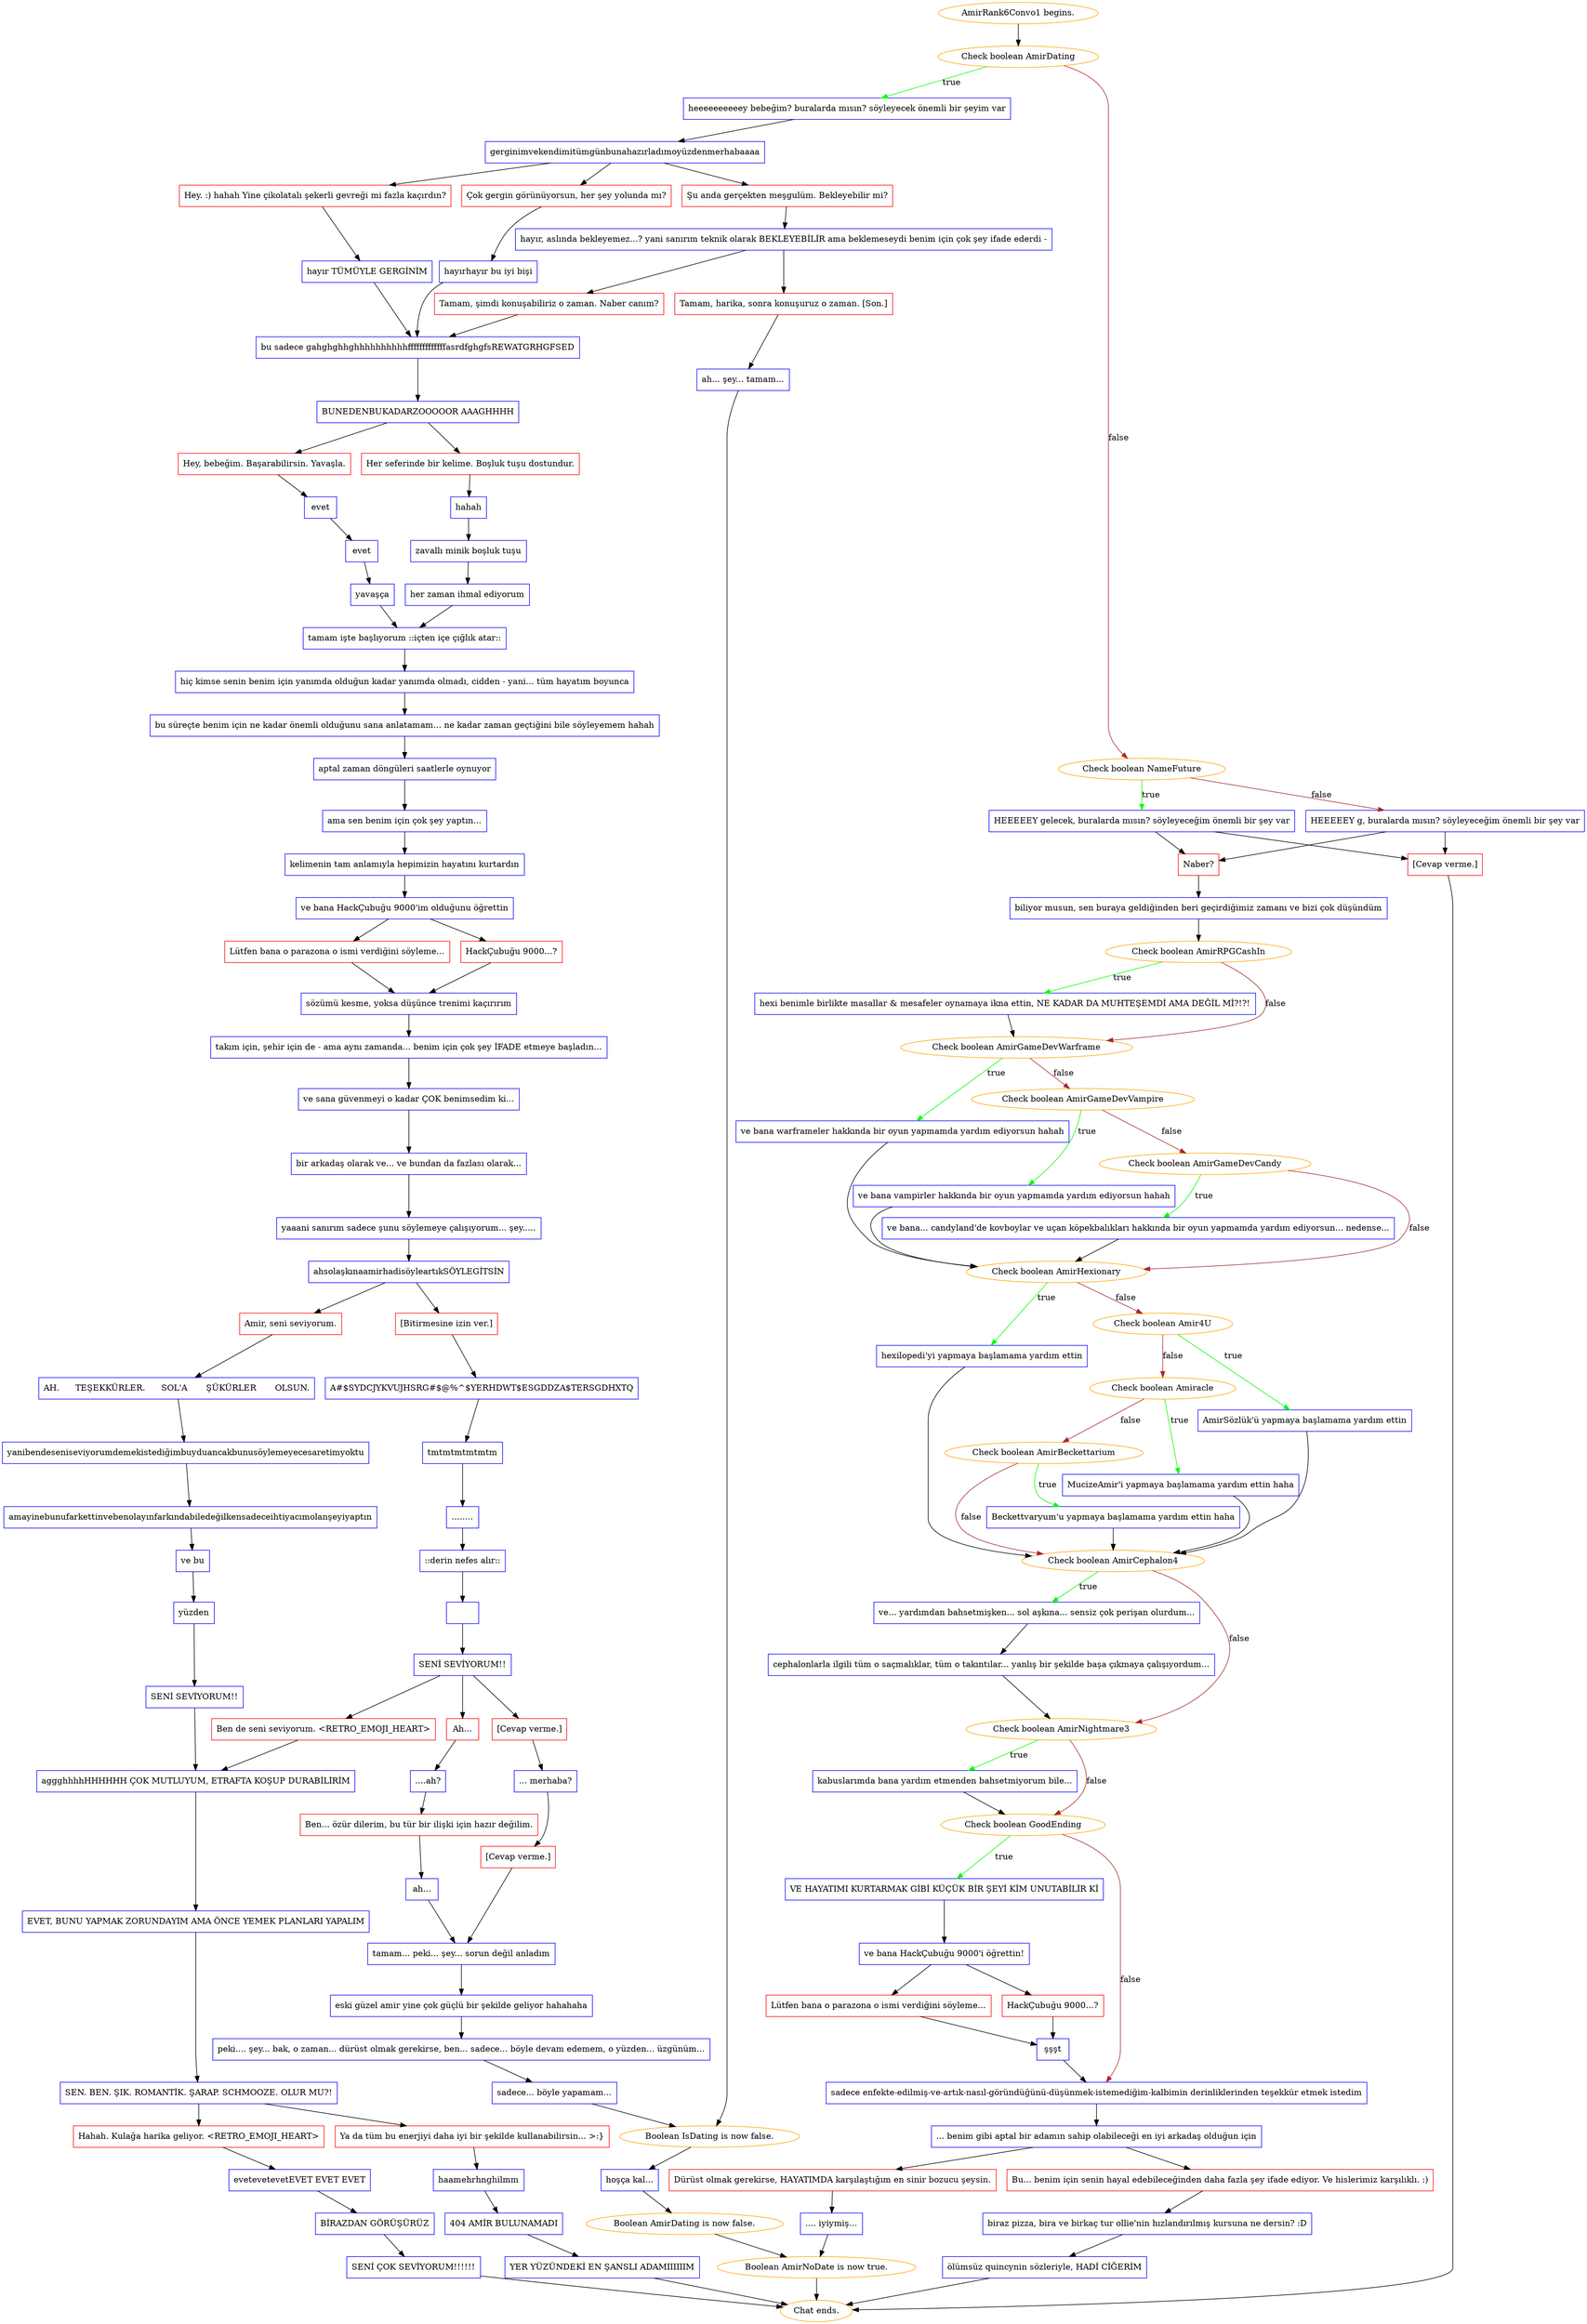 digraph {
	"AmirRank6Convo1 begins." [color=orange];
		"AmirRank6Convo1 begins." -> j2907676971;
	j2907676971 [label="Check boolean AmirDating",color=orange];
		j2907676971 -> j2171535062 [label=true,color=green];
		j2907676971 -> j84055781 [label=false,color=brown];
	j2171535062 [label="heeeeeeeeeey bebeğim? buralarda mısın? söyleyecek önemli bir şeyim var",shape=box,color=blue];
		j2171535062 -> j1814706942;
	j84055781 [label="Check boolean NameFuture",color=orange];
		j84055781 -> j3033173616 [label=true,color=green];
		j84055781 -> j3168557541 [label=false,color=brown];
	j1814706942 [label="gerginimvekendimitümgünbunahazırladımoyüzdenmerhabaaaa",shape=box,color=blue];
		j1814706942 -> j1337999466;
		j1814706942 -> j2090234442;
		j1814706942 -> j2505511984;
	j3033173616 [label="HEEEEEY gelecek, buralarda mısın? söyleyeceğim önemli bir şey var",shape=box,color=blue];
		j3033173616 -> j1934440130;
		j3033173616 -> j638777845;
	j3168557541 [label="HEEEEEY g, buralarda mısın? söyleyeceğim önemli bir şey var",shape=box,color=blue];
		j3168557541 -> j1934440130;
		j3168557541 -> j638777845;
	j1337999466 [label="Hey. :) hahah Yine çikolatalı şekerli gevreği mi fazla kaçırdın?",shape=box,color=red];
		j1337999466 -> j2822443765;
	j2090234442 [label="Çok gergin görünüyorsun, her şey yolunda mı?",shape=box,color=red];
		j2090234442 -> j2591197963;
	j2505511984 [label="Şu anda gerçekten meşgulüm. Bekleyebilir mi?",shape=box,color=red];
		j2505511984 -> j3027480337;
	j1934440130 [label="Naber?",shape=box,color=red];
		j1934440130 -> j919114324;
	j638777845 [label="[Cevap verme.]",shape=box,color=red];
		j638777845 -> "Chat ends.";
	j2822443765 [label="hayır TÜMÜYLE GERGİNİM",shape=box,color=blue];
		j2822443765 -> j3106471470;
	j2591197963 [label="hayırhayır bu iyi bişi",shape=box,color=blue];
		j2591197963 -> j3106471470;
	j3027480337 [label="hayır, aslında bekleyemez...? yani sanırım teknik olarak BEKLEYEBİLİR ama beklemeseydi benim için çok şey ifade ederdi -",shape=box,color=blue];
		j3027480337 -> j1992230592;
		j3027480337 -> j3518633718;
	j919114324 [label="biliyor musun, sen buraya geldiğinden beri geçirdiğimiz zamanı ve bizi çok düşündüm",shape=box,color=blue];
		j919114324 -> j830141940;
	"Chat ends." [color=orange];
	j3106471470 [label="bu sadece gahghghhghhhhhhhhhhfffffffffffffasrdfghgfsREWATGRHGFSED",shape=box,color=blue];
		j3106471470 -> j2571031275;
	j1992230592 [label="Tamam, şimdi konuşabiliriz o zaman. Naber canım?",shape=box,color=red];
		j1992230592 -> j3106471470;
	j3518633718 [label="Tamam, harika, sonra konuşuruz o zaman. [Son.]",shape=box,color=red];
		j3518633718 -> j2019442741;
	j830141940 [label="Check boolean AmirRPGCashIn",color=orange];
		j830141940 -> j33293982 [label=true,color=green];
		j830141940 -> j4216760051 [label=false,color=brown];
	j2571031275 [label="BUNEDENBUKADARZOOOOOR AAAGHHHH",shape=box,color=blue];
		j2571031275 -> j2130447807;
		j2571031275 -> j188791254;
	j2019442741 [label="ah... şey... tamam...",shape=box,color=blue];
		j2019442741 -> j3878861119;
	j33293982 [label="hexi benimle birlikte masallar & mesafeler oynamaya ikna ettin, NE KADAR DA MUHTEŞEMDİ AMA DEĞİL Mİ?!?!",shape=box,color=blue];
		j33293982 -> j4216760051;
	j4216760051 [label="Check boolean AmirGameDevWarframe",color=orange];
		j4216760051 -> j904986865 [label=true,color=green];
		j4216760051 -> j4056341191 [label=false,color=brown];
	j2130447807 [label="Hey, bebeğim. Başarabilirsin. Yavaşla.",shape=box,color=red];
		j2130447807 -> j2633992776;
	j188791254 [label="Her seferinde bir kelime. Boşluk tuşu dostundur.",shape=box,color=red];
		j188791254 -> j4276360826;
	j3878861119 [label="Boolean IsDating is now false.",color=orange];
		j3878861119 -> j2437577855;
	j904986865 [label="ve bana warframeler hakkında bir oyun yapmamda yardım ediyorsun hahah",shape=box,color=blue];
		j904986865 -> j2771251363;
	j4056341191 [label="Check boolean AmirGameDevVampire",color=orange];
		j4056341191 -> j303696498 [label=true,color=green];
		j4056341191 -> j1488436232 [label=false,color=brown];
	j2633992776 [label="evet",shape=box,color=blue];
		j2633992776 -> j2108539012;
	j4276360826 [label="hahah",shape=box,color=blue];
		j4276360826 -> j3607349577;
	j2437577855 [label="hoşça kal...",shape=box,color=blue];
		j2437577855 -> j1800899020;
	j2771251363 [label="Check boolean AmirHexionary",color=orange];
		j2771251363 -> j4286656147 [label=true,color=green];
		j2771251363 -> j266995296 [label=false,color=brown];
	j303696498 [label="ve bana vampirler hakkında bir oyun yapmamda yardım ediyorsun hahah",shape=box,color=blue];
		j303696498 -> j2771251363;
	j1488436232 [label="Check boolean AmirGameDevCandy",color=orange];
		j1488436232 -> j1716683910 [label=true,color=green];
		j1488436232 -> j2771251363 [label=false,color=brown];
	j2108539012 [label="evet",shape=box,color=blue];
		j2108539012 -> j3710403317;
	j3607349577 [label="zavallı minik boşluk tuşu",shape=box,color=blue];
		j3607349577 -> j1673438652;
	j1800899020 [label="Boolean AmirDating is now false.",color=orange];
		j1800899020 -> j2322051913;
	j4286656147 [label="hexilopedi'yi yapmaya başlamama yardım ettin",shape=box,color=blue];
		j4286656147 -> j2466789876;
	j266995296 [label="Check boolean Amir4U",color=orange];
		j266995296 -> j1226208226 [label=true,color=green];
		j266995296 -> j385826836 [label=false,color=brown];
	j1716683910 [label="ve bana... candyland'de kovboylar ve uçan köpekbalıkları hakkında bir oyun yapmamda yardım ediyorsun... nedense...",shape=box,color=blue];
		j1716683910 -> j2771251363;
	j3710403317 [label="yavaşça",shape=box,color=blue];
		j3710403317 -> j550618224;
	j1673438652 [label="her zaman ihmal ediyorum",shape=box,color=blue];
		j1673438652 -> j550618224;
	j2322051913 [label="Boolean AmirNoDate is now true.",color=orange];
		j2322051913 -> "Chat ends.";
	j2466789876 [label="Check boolean AmirCephalon4",color=orange];
		j2466789876 -> j3515935446 [label=true,color=green];
		j2466789876 -> j2019541194 [label=false,color=brown];
	j1226208226 [label="AmirSözlük'ü yapmaya başlamama yardım ettin",shape=box,color=blue];
		j1226208226 -> j2466789876;
	j385826836 [label="Check boolean Amiracle",color=orange];
		j385826836 -> j1753438906 [label=true,color=green];
		j385826836 -> j4078692804 [label=false,color=brown];
	j550618224 [label="tamam işte başlıyorum ::içten içe çığlık atar::",shape=box,color=blue];
		j550618224 -> j1915941150;
	j3515935446 [label="ve... yardımdan bahsetmişken... sol aşkına... sensiz çok perişan olurdum...",shape=box,color=blue];
		j3515935446 -> j1411010265;
	j2019541194 [label="Check boolean AmirNightmare3",color=orange];
		j2019541194 -> j2991768258 [label=true,color=green];
		j2019541194 -> j1660157392 [label=false,color=brown];
	j1753438906 [label="MucizeAmir'i yapmaya başlamama yardım ettin haha",shape=box,color=blue];
		j1753438906 -> j2466789876;
	j4078692804 [label="Check boolean AmirBeckettarium",color=orange];
		j4078692804 -> j1228970771 [label=true,color=green];
		j4078692804 -> j2466789876 [label=false,color=brown];
	j1915941150 [label="hiç kimse senin benim için yanımda olduğun kadar yanımda olmadı, cidden - yani... tüm hayatım boyunca",shape=box,color=blue];
		j1915941150 -> j661466122;
	j1411010265 [label="cephalonlarla ilgili tüm o saçmalıklar, tüm o takıntılar... yanlış bir şekilde başa çıkmaya çalışıyordum...",shape=box,color=blue];
		j1411010265 -> j2019541194;
	j2991768258 [label="kabuslarımda bana yardım etmenden bahsetmiyorum bile...",shape=box,color=blue];
		j2991768258 -> j1660157392;
	j1660157392 [label="Check boolean GoodEnding",color=orange];
		j1660157392 -> j1750884035 [label=true,color=green];
		j1660157392 -> j3719901008 [label=false,color=brown];
	j1228970771 [label="Beckettvaryum'u yapmaya başlamama yardım ettin haha",shape=box,color=blue];
		j1228970771 -> j2466789876;
	j661466122 [label="bu süreçte benim için ne kadar önemli olduğunu sana anlatamam... ne kadar zaman geçtiğini bile söyleyemem hahah",shape=box,color=blue];
		j661466122 -> j2227091753;
	j1750884035 [label="VE HAYATIMI KURTARMAK GİBİ KÜÇÜK BİR ŞEYİ KİM UNUTABİLİR Kİ",shape=box,color=blue];
		j1750884035 -> j3626614594;
	j3719901008 [label="sadece enfekte-edilmiş-ve-artık-nasıl-göründüğünü-düşünmek-istemediğim-kalbimin derinliklerinden teşekkür etmek istedim",shape=box,color=blue];
		j3719901008 -> j2585961497;
	j2227091753 [label="aptal zaman döngüleri saatlerle oynuyor",shape=box,color=blue];
		j2227091753 -> j3967149374;
	j3626614594 [label="ve bana HackÇubuğu 9000'i öğrettin!",shape=box,color=blue];
		j3626614594 -> j3732937260;
		j3626614594 -> j2441346524;
	j2585961497 [label="... benim gibi aptal bir adamın sahip olabileceği en iyi arkadaş olduğun için",shape=box,color=blue];
		j2585961497 -> j2671237551;
		j2585961497 -> j2738434522;
	j3967149374 [label="ama sen benim için çok şey yaptın...",shape=box,color=blue];
		j3967149374 -> j2185815800;
	j3732937260 [label="Lütfen bana o parazona o ismi verdiğini söyleme...",shape=box,color=red];
		j3732937260 -> j4117747870;
	j2441346524 [label="HackÇubuğu 9000...?",shape=box,color=red];
		j2441346524 -> j4117747870;
	j2671237551 [label="Bu... benim için senin hayal edebileceğinden daha fazla şey ifade ediyor. Ve hislerimiz karşılıklı. :)",shape=box,color=red];
		j2671237551 -> j1330669179;
	j2738434522 [label="Dürüst olmak gerekirse, HAYATIMDA karşılaştığım en sinir bozucu şeysin.",shape=box,color=red];
		j2738434522 -> j2430648152;
	j2185815800 [label="kelimenin tam anlamıyla hepimizin hayatını kurtardın",shape=box,color=blue];
		j2185815800 -> j576117440;
	j4117747870 [label="şşşt",shape=box,color=blue];
		j4117747870 -> j3719901008;
	j1330669179 [label="biraz pizza, bira ve birkaç tur ollie'nin hızlandırılmış kursuna ne dersin? :D",shape=box,color=blue];
		j1330669179 -> j2371053175;
	j2430648152 [label=".... iyiymiş...",shape=box,color=blue];
		j2430648152 -> j2322051913;
	j576117440 [label="ve bana HackÇubuğu 9000'im olduğunu öğrettin",shape=box,color=blue];
		j576117440 -> j1720375954;
		j576117440 -> j2916377175;
	j2371053175 [label="ölümsüz quincynin sözleriyle, HADİ CİĞERİM",shape=box,color=blue];
		j2371053175 -> "Chat ends.";
	j1720375954 [label="Lütfen bana o parazona o ismi verdiğini söyleme...",shape=box,color=red];
		j1720375954 -> j3995982519;
	j2916377175 [label="HackÇubuğu 9000...?",shape=box,color=red];
		j2916377175 -> j3995982519;
	j3995982519 [label="sözümü kesme, yoksa düşünce trenimi kaçırırım",shape=box,color=blue];
		j3995982519 -> j3393275512;
	j3393275512 [label="takım için, şehir için de - ama aynı zamanda... benim için çok şey İFADE etmeye başladın...",shape=box,color=blue];
		j3393275512 -> j2410317715;
	j2410317715 [label="ve sana güvenmeyi o kadar ÇOK benimsedim ki...",shape=box,color=blue];
		j2410317715 -> j1966531967;
	j1966531967 [label="bir arkadaş olarak ve... ve bundan da fazlası olarak...",shape=box,color=blue];
		j1966531967 -> j1761889405;
	j1761889405 [label="yaaani sanırım sadece şunu söylemeye çalışıyorum... şey.....",shape=box,color=blue];
		j1761889405 -> j1930377282;
	j1930377282 [label="ahsolaşkınaamirhadisöyleartıkSÖYLEGİTSİN",shape=box,color=blue];
		j1930377282 -> j3975483549;
		j1930377282 -> j1475591605;
	j3975483549 [label="Amir, seni seviyorum.",shape=box,color=red];
		j3975483549 -> j740364515;
	j1475591605 [label="[Bitirmesine izin ver.]",shape=box,color=red];
		j1475591605 -> j2355727442;
	j740364515 [label="AH.      TEŞEKKÜRLER.      SOL'A       ŞÜKÜRLER       OLSUN.",shape=box,color=blue];
		j740364515 -> j2234010540;
	j2355727442 [label="A#$SYDCJYKVUJHSRG#$@%^$YERHDWT$ESGDDZA$TERSGDHXTQ",shape=box,color=blue];
		j2355727442 -> j2281498878;
	j2234010540 [label="yanibendeseniseviyorumdemekistediğimbuyduancakbunusöylemeyecesaretimyoktu",shape=box,color=blue];
		j2234010540 -> j1409264798;
	j2281498878 [label="tmtmtmtmtmtm",shape=box,color=blue];
		j2281498878 -> j1885817677;
	j1409264798 [label="amayinebunufarkettinvebenolayınfarkındabiledeğilkensadeceihtiyacımolanşeyiyaptın",shape=box,color=blue];
		j1409264798 -> j2808980049;
	j1885817677 [label="........",shape=box,color=blue];
		j1885817677 -> j1074596211;
	j2808980049 [label="ve bu",shape=box,color=blue];
		j2808980049 -> j3368278861;
	j1074596211 [label="::derin nefes alır::",shape=box,color=blue];
		j1074596211 -> j1125567687;
	j3368278861 [label="yüzden",shape=box,color=blue];
		j3368278861 -> j2065721349;
	j1125567687 [label=" ",shape=box,color=blue];
		j1125567687 -> j2007855760;
	j2065721349 [label="SENİ SEVİYORUM!!",shape=box,color=blue];
		j2065721349 -> j320663662;
	j2007855760 [label="SENİ SEVİYORUM!!",shape=box,color=blue];
		j2007855760 -> j3524203703;
		j2007855760 -> j27645473;
		j2007855760 -> j1600233825;
	j320663662 [label="aggghhhhHHHHHH ÇOK MUTLUYUM, ETRAFTA KOŞUP DURABİLİRİM",shape=box,color=blue];
		j320663662 -> j2111727036;
	j3524203703 [label="Ben de seni seviyorum. <RETRO_EMOJI_HEART>",shape=box,color=red];
		j3524203703 -> j320663662;
	j27645473 [label="Ah...",shape=box,color=red];
		j27645473 -> j2771732382;
	j1600233825 [label="[Cevap verme.]",shape=box,color=red];
		j1600233825 -> j2327434299;
	j2111727036 [label="EVET, BUNU YAPMAK ZORUNDAYIM AMA ÖNCE YEMEK PLANLARI YAPALIM",shape=box,color=blue];
		j2111727036 -> j3356389014;
	j2771732382 [label="....ah?",shape=box,color=blue];
		j2771732382 -> j955097865;
	j2327434299 [label="... merhaba?",shape=box,color=blue];
		j2327434299 -> j3927531020;
	j3356389014 [label="SEN. BEN. ŞIK. ROMANTİK. ŞARAP. SCHMOOZE. OLUR MU?!",shape=box,color=blue];
		j3356389014 -> j2008412376;
		j3356389014 -> j2799118387;
	j955097865 [label="Ben... özür dilerim, bu tür bir ilişki için hazır değilim.",shape=box,color=red];
		j955097865 -> j4286826931;
	j3927531020 [label="[Cevap verme.]",shape=box,color=red];
		j3927531020 -> j3532799681;
	j2008412376 [label="Hahah. Kulağa harika geliyor. <RETRO_EMOJI_HEART>",shape=box,color=red];
		j2008412376 -> j562778900;
	j2799118387 [label="Ya da tüm bu enerjiyi daha iyi bir şekilde kullanabilirsin... >:}",shape=box,color=red];
		j2799118387 -> j3512618158;
	j4286826931 [label="ah...",shape=box,color=blue];
		j4286826931 -> j3532799681;
	j3532799681 [label="tamam... peki... şey... sorun değil anladım",shape=box,color=blue];
		j3532799681 -> j3488010471;
	j562778900 [label="evetevetevetEVET EVET EVET",shape=box,color=blue];
		j562778900 -> j949219592;
	j3512618158 [label="haamehrhnghilmm",shape=box,color=blue];
		j3512618158 -> j476498002;
	j3488010471 [label="eski güzel amir yine çok güçlü bir şekilde geliyor hahahaha",shape=box,color=blue];
		j3488010471 -> j2879898217;
	j949219592 [label="BİRAZDAN GÖRÜŞÜRÜZ",shape=box,color=blue];
		j949219592 -> j351009981;
	j476498002 [label="404 AMİR BULUNAMADI",shape=box,color=blue];
		j476498002 -> j4144102536;
	j2879898217 [label="peki.... şey... bak, o zaman... dürüst olmak gerekirse, ben... sadece... böyle devam edemem, o yüzden... üzgünüm...",shape=box,color=blue];
		j2879898217 -> j1429621235;
	j351009981 [label="SENİ ÇOK SEVİYORUM!!!!!!",shape=box,color=blue];
		j351009981 -> "Chat ends.";
	j4144102536 [label="YER YÜZÜNDEKİ EN ŞANSLI ADAMIIIIIIM",shape=box,color=blue];
		j4144102536 -> "Chat ends.";
	j1429621235 [label="sadece... böyle yapamam...",shape=box,color=blue];
		j1429621235 -> j3878861119;
}